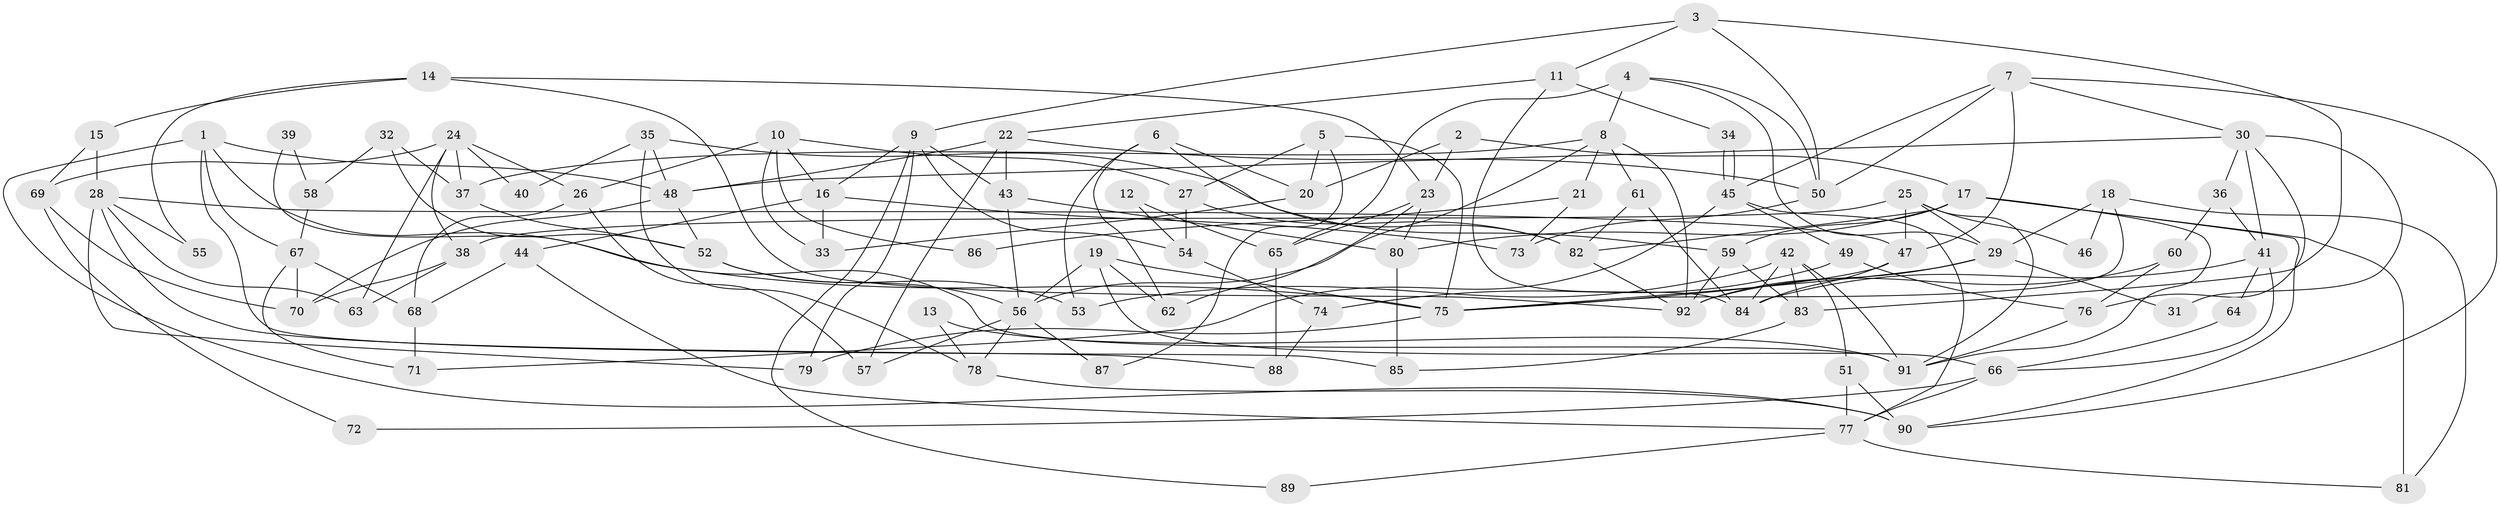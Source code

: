 // Generated by graph-tools (version 1.1) at 2025/50/03/09/25 03:50:14]
// undirected, 92 vertices, 184 edges
graph export_dot {
graph [start="1"]
  node [color=gray90,style=filled];
  1;
  2;
  3;
  4;
  5;
  6;
  7;
  8;
  9;
  10;
  11;
  12;
  13;
  14;
  15;
  16;
  17;
  18;
  19;
  20;
  21;
  22;
  23;
  24;
  25;
  26;
  27;
  28;
  29;
  30;
  31;
  32;
  33;
  34;
  35;
  36;
  37;
  38;
  39;
  40;
  41;
  42;
  43;
  44;
  45;
  46;
  47;
  48;
  49;
  50;
  51;
  52;
  53;
  54;
  55;
  56;
  57;
  58;
  59;
  60;
  61;
  62;
  63;
  64;
  65;
  66;
  67;
  68;
  69;
  70;
  71;
  72;
  73;
  74;
  75;
  76;
  77;
  78;
  79;
  80;
  81;
  82;
  83;
  84;
  85;
  86;
  87;
  88;
  89;
  90;
  91;
  92;
  1 -- 90;
  1 -- 48;
  1 -- 67;
  1 -- 75;
  1 -- 85;
  2 -- 17;
  2 -- 23;
  2 -- 20;
  3 -- 11;
  3 -- 9;
  3 -- 50;
  3 -- 83;
  4 -- 50;
  4 -- 8;
  4 -- 29;
  4 -- 65;
  5 -- 75;
  5 -- 27;
  5 -- 20;
  5 -- 87;
  6 -- 20;
  6 -- 82;
  6 -- 53;
  6 -- 62;
  7 -- 30;
  7 -- 50;
  7 -- 45;
  7 -- 47;
  7 -- 90;
  8 -- 37;
  8 -- 92;
  8 -- 21;
  8 -- 56;
  8 -- 61;
  9 -- 43;
  9 -- 79;
  9 -- 16;
  9 -- 54;
  9 -- 89;
  10 -- 26;
  10 -- 33;
  10 -- 16;
  10 -- 27;
  10 -- 86;
  11 -- 84;
  11 -- 22;
  11 -- 34;
  12 -- 65;
  12 -- 54;
  13 -- 78;
  13 -- 91;
  14 -- 15;
  14 -- 92;
  14 -- 23;
  14 -- 55;
  15 -- 69;
  15 -- 28;
  16 -- 33;
  16 -- 44;
  16 -- 73;
  17 -- 90;
  17 -- 59;
  17 -- 80;
  17 -- 81;
  17 -- 82;
  17 -- 91;
  18 -- 75;
  18 -- 29;
  18 -- 46;
  18 -- 81;
  19 -- 62;
  19 -- 56;
  19 -- 66;
  19 -- 75;
  20 -- 33;
  21 -- 73;
  21 -- 86;
  22 -- 48;
  22 -- 43;
  22 -- 50;
  22 -- 57;
  23 -- 80;
  23 -- 62;
  23 -- 65;
  24 -- 38;
  24 -- 26;
  24 -- 37;
  24 -- 40;
  24 -- 63;
  24 -- 69;
  25 -- 29;
  25 -- 47;
  25 -- 38;
  25 -- 46;
  25 -- 91;
  26 -- 68;
  26 -- 57;
  27 -- 82;
  27 -- 54;
  28 -- 47;
  28 -- 88;
  28 -- 55;
  28 -- 63;
  28 -- 79;
  29 -- 75;
  29 -- 31;
  29 -- 92;
  30 -- 48;
  30 -- 36;
  30 -- 31;
  30 -- 41;
  30 -- 76;
  32 -- 37;
  32 -- 52;
  32 -- 58;
  34 -- 45;
  34 -- 45;
  35 -- 48;
  35 -- 59;
  35 -- 40;
  35 -- 78;
  36 -- 60;
  36 -- 41;
  37 -- 52;
  38 -- 63;
  38 -- 70;
  39 -- 91;
  39 -- 58;
  41 -- 66;
  41 -- 64;
  41 -- 84;
  42 -- 91;
  42 -- 84;
  42 -- 51;
  42 -- 53;
  42 -- 83;
  43 -- 56;
  43 -- 80;
  44 -- 77;
  44 -- 68;
  45 -- 49;
  45 -- 71;
  45 -- 77;
  47 -- 75;
  47 -- 84;
  48 -- 52;
  48 -- 70;
  49 -- 76;
  49 -- 74;
  50 -- 73;
  51 -- 77;
  51 -- 90;
  52 -- 53;
  52 -- 56;
  54 -- 74;
  56 -- 78;
  56 -- 57;
  56 -- 87;
  58 -- 67;
  59 -- 92;
  59 -- 83;
  60 -- 76;
  60 -- 92;
  61 -- 84;
  61 -- 82;
  64 -- 66;
  65 -- 88;
  66 -- 77;
  66 -- 72;
  67 -- 71;
  67 -- 68;
  67 -- 70;
  68 -- 71;
  69 -- 70;
  69 -- 72;
  74 -- 88;
  75 -- 79;
  76 -- 91;
  77 -- 81;
  77 -- 89;
  78 -- 90;
  80 -- 85;
  82 -- 92;
  83 -- 85;
}
